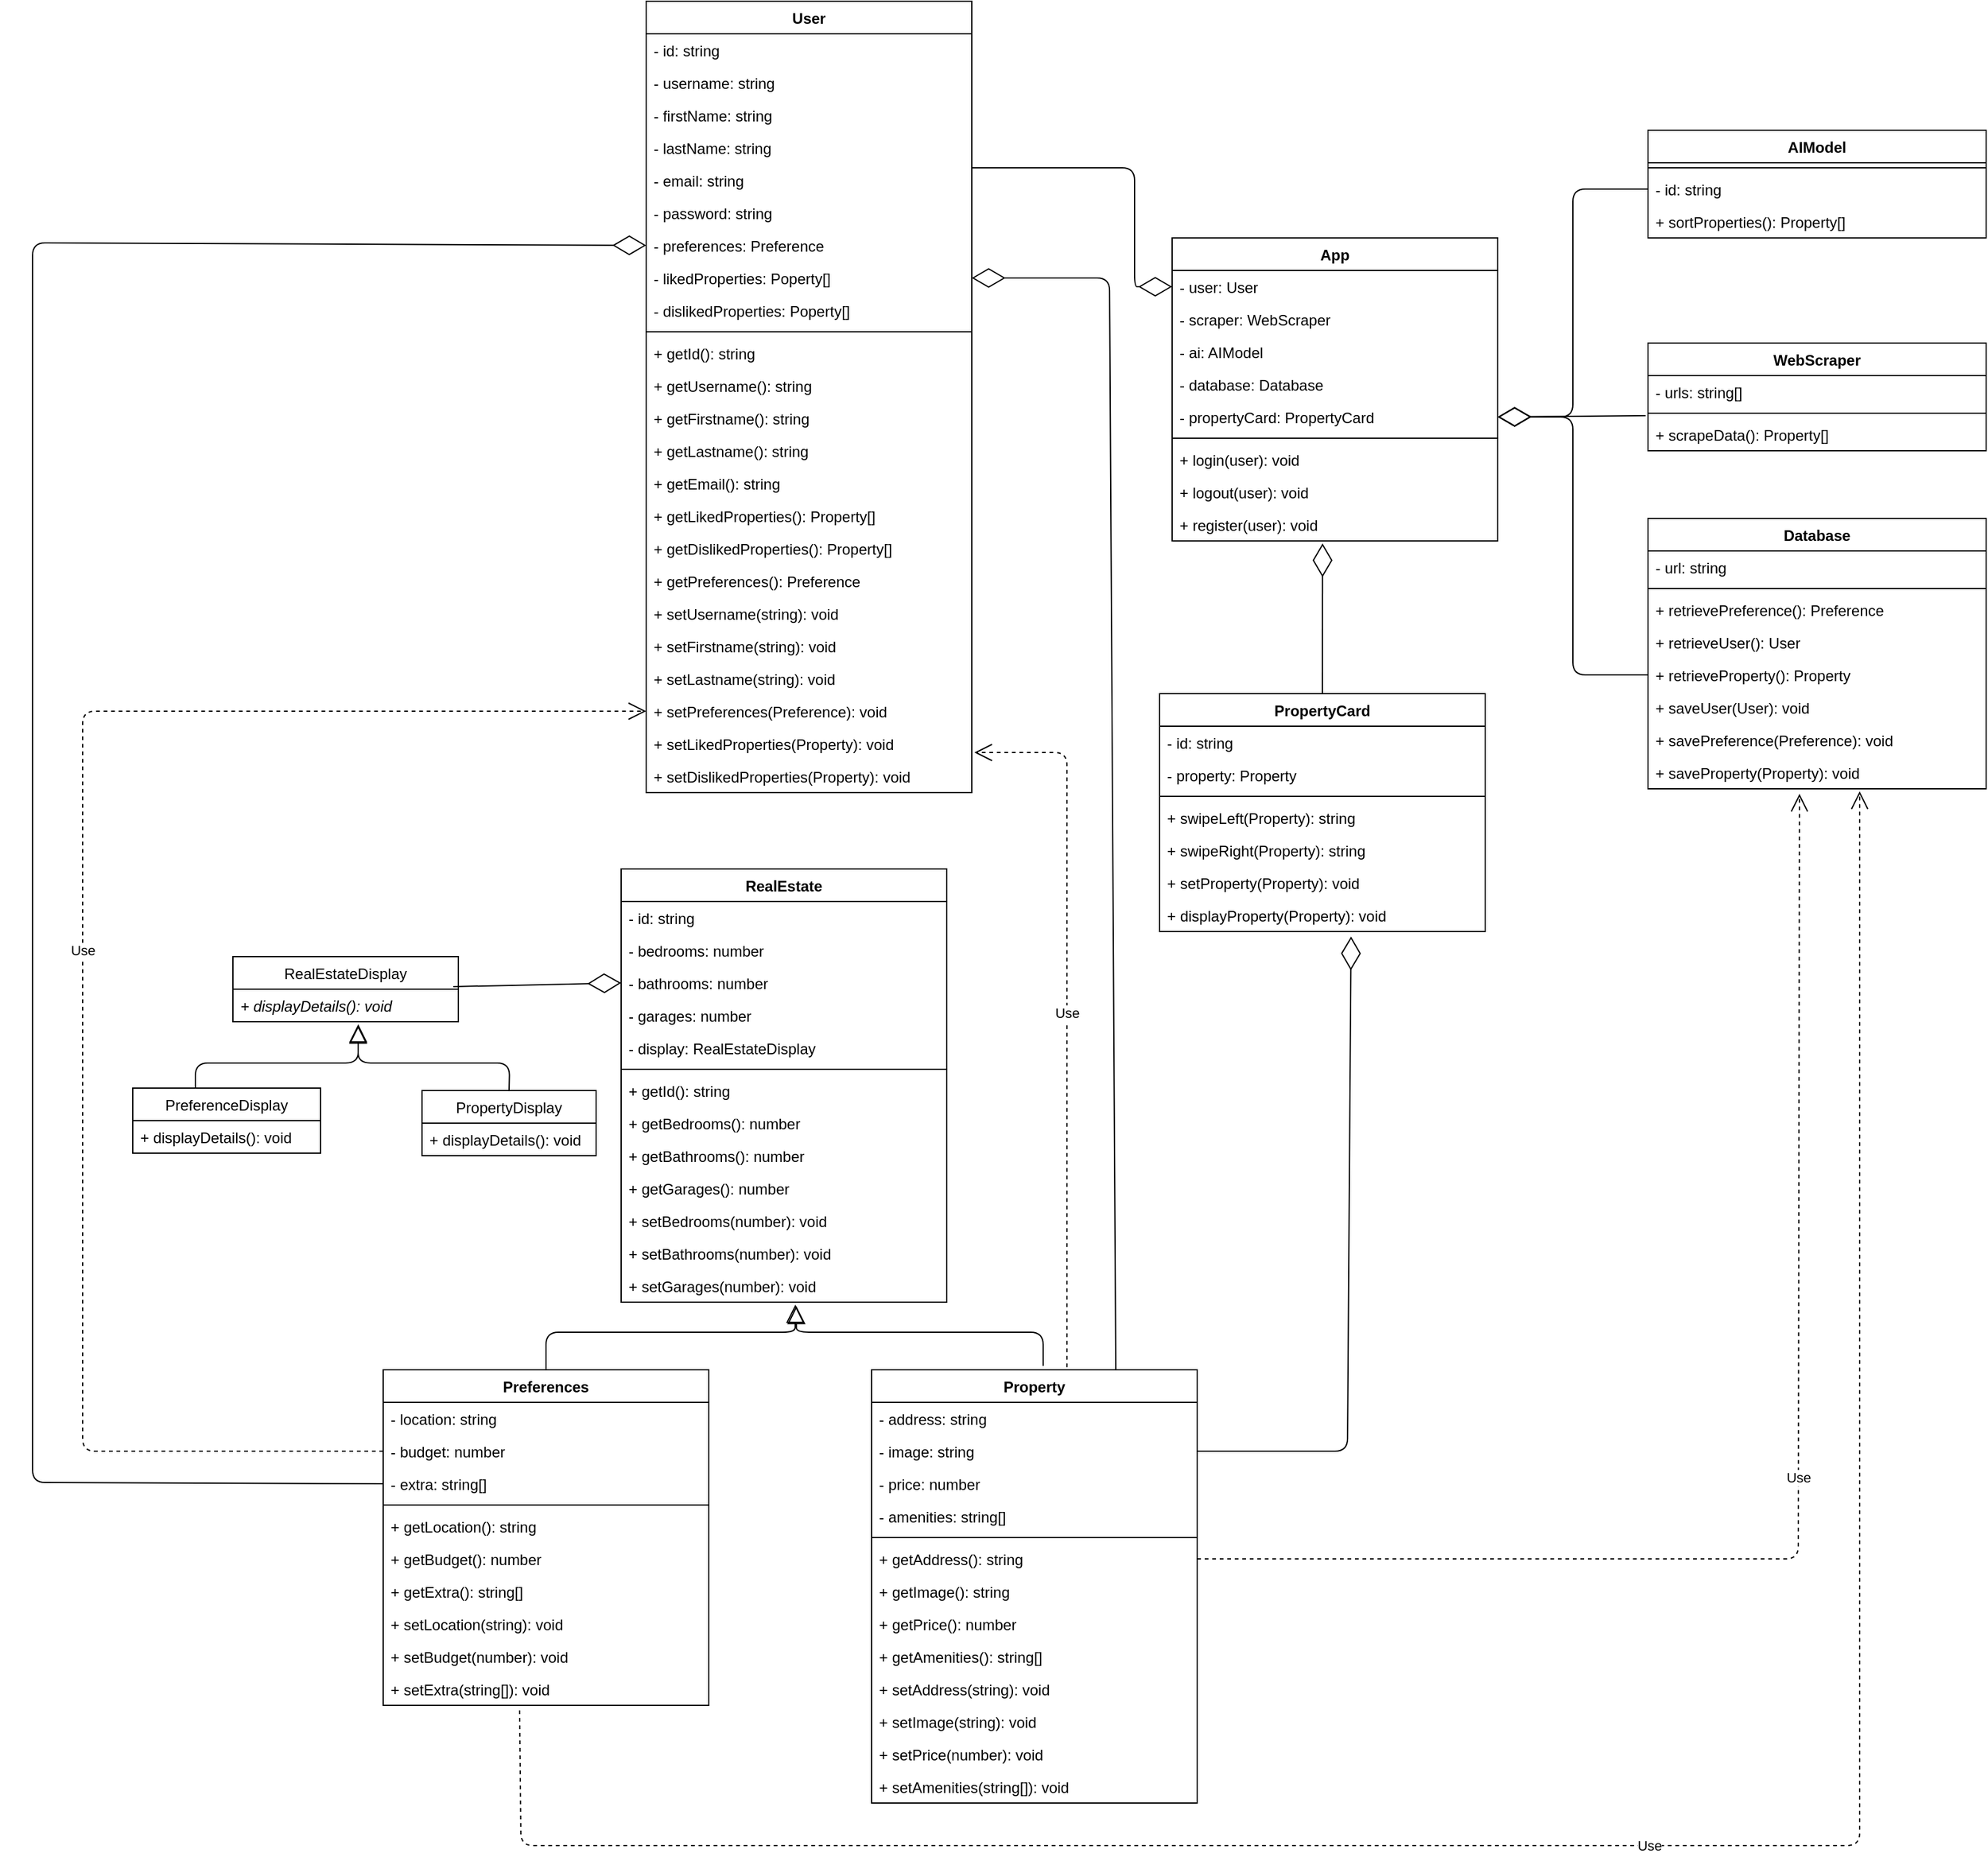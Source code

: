 <mxfile>
    <diagram id="UmhYYa7_SzORlDXLA37R" name="Page-1">
        <mxGraphModel dx="2017" dy="1884" grid="1" gridSize="10" guides="1" tooltips="1" connect="1" arrows="1" fold="1" page="1" pageScale="1" pageWidth="850" pageHeight="1100" math="0" shadow="0">
            <root>
                <mxCell id="0"/>
                <mxCell id="1" parent="0"/>
                <mxCell id="54" value="User" style="swimlane;fontStyle=1;align=center;verticalAlign=top;childLayout=stackLayout;horizontal=1;startSize=26;horizontalStack=0;resizeParent=1;resizeParentMax=0;resizeLast=0;collapsible=1;marginBottom=0;rounded=0;glass=0;labelBackgroundColor=none;labelBorderColor=none;sketch=0;" parent="1" vertex="1">
                    <mxGeometry x="-320" y="-223" width="260" height="632" as="geometry"/>
                </mxCell>
                <mxCell id="55" value="- id: string" style="text;strokeColor=none;fillColor=none;align=left;verticalAlign=top;spacingLeft=4;spacingRight=4;overflow=hidden;rotatable=0;points=[[0,0.5],[1,0.5]];portConstraint=eastwest;rounded=1;glass=0;labelBackgroundColor=none;labelBorderColor=none;sketch=0;" parent="54" vertex="1">
                    <mxGeometry y="26" width="260" height="26" as="geometry"/>
                </mxCell>
                <mxCell id="58" value="- username: string" style="text;strokeColor=none;fillColor=none;align=left;verticalAlign=top;spacingLeft=4;spacingRight=4;overflow=hidden;rotatable=0;points=[[0,0.5],[1,0.5]];portConstraint=eastwest;rounded=1;glass=0;labelBackgroundColor=none;labelBorderColor=none;sketch=0;" parent="54" vertex="1">
                    <mxGeometry y="52" width="260" height="26" as="geometry"/>
                </mxCell>
                <mxCell id="66" value="- firstName: string" style="text;strokeColor=none;fillColor=none;align=left;verticalAlign=top;spacingLeft=4;spacingRight=4;overflow=hidden;rotatable=0;points=[[0,0.5],[1,0.5]];portConstraint=eastwest;rounded=1;glass=0;labelBackgroundColor=none;labelBorderColor=none;sketch=0;" parent="54" vertex="1">
                    <mxGeometry y="78" width="260" height="26" as="geometry"/>
                </mxCell>
                <mxCell id="67" value="- lastName: string" style="text;strokeColor=none;fillColor=none;align=left;verticalAlign=top;spacingLeft=4;spacingRight=4;overflow=hidden;rotatable=0;points=[[0,0.5],[1,0.5]];portConstraint=eastwest;rounded=1;glass=0;labelBackgroundColor=none;labelBorderColor=none;sketch=0;" parent="54" vertex="1">
                    <mxGeometry y="104" width="260" height="26" as="geometry"/>
                </mxCell>
                <mxCell id="59" value="- email: string" style="text;strokeColor=none;fillColor=none;align=left;verticalAlign=top;spacingLeft=4;spacingRight=4;overflow=hidden;rotatable=0;points=[[0,0.5],[1,0.5]];portConstraint=eastwest;rounded=1;glass=0;labelBackgroundColor=none;labelBorderColor=none;sketch=0;" parent="54" vertex="1">
                    <mxGeometry y="130" width="260" height="26" as="geometry"/>
                </mxCell>
                <mxCell id="61" value="- password: string" style="text;strokeColor=none;fillColor=none;align=left;verticalAlign=top;spacingLeft=4;spacingRight=4;overflow=hidden;rotatable=0;points=[[0,0.5],[1,0.5]];portConstraint=eastwest;rounded=1;glass=0;labelBackgroundColor=none;labelBorderColor=none;sketch=0;" parent="54" vertex="1">
                    <mxGeometry y="156" width="260" height="26" as="geometry"/>
                </mxCell>
                <mxCell id="60" value="- preferences: Preference" style="text;strokeColor=none;fillColor=none;align=left;verticalAlign=top;spacingLeft=4;spacingRight=4;overflow=hidden;rotatable=0;points=[[0,0.5],[1,0.5]];portConstraint=eastwest;rounded=1;glass=0;labelBackgroundColor=none;labelBorderColor=none;sketch=0;" parent="54" vertex="1">
                    <mxGeometry y="182" width="260" height="26" as="geometry"/>
                </mxCell>
                <mxCell id="116" value="- likedProperties: Poperty[]" style="text;strokeColor=none;fillColor=none;align=left;verticalAlign=top;spacingLeft=4;spacingRight=4;overflow=hidden;rotatable=0;points=[[0,0.5],[1,0.5]];portConstraint=eastwest;rounded=1;glass=0;labelBackgroundColor=none;labelBorderColor=none;sketch=0;" parent="54" vertex="1">
                    <mxGeometry y="208" width="260" height="26" as="geometry"/>
                </mxCell>
                <mxCell id="119" value="- dislikedProperties: Poperty[]" style="text;strokeColor=none;fillColor=none;align=left;verticalAlign=top;spacingLeft=4;spacingRight=4;overflow=hidden;rotatable=0;points=[[0,0.5],[1,0.5]];portConstraint=eastwest;rounded=1;glass=0;labelBackgroundColor=none;labelBorderColor=none;sketch=0;" parent="54" vertex="1">
                    <mxGeometry y="234" width="260" height="26" as="geometry"/>
                </mxCell>
                <mxCell id="56" value="" style="line;strokeWidth=1;fillColor=none;align=left;verticalAlign=middle;spacingTop=-1;spacingLeft=3;spacingRight=3;rotatable=0;labelPosition=right;points=[];portConstraint=eastwest;strokeColor=inherit;rounded=1;glass=0;labelBackgroundColor=none;labelBorderColor=default;sketch=0;" parent="54" vertex="1">
                    <mxGeometry y="260" width="260" height="8" as="geometry"/>
                </mxCell>
                <mxCell id="70" value="+ getId(): string" style="text;strokeColor=none;fillColor=none;align=left;verticalAlign=top;spacingLeft=4;spacingRight=4;overflow=hidden;rotatable=0;points=[[0,0.5],[1,0.5]];portConstraint=eastwest;rounded=1;glass=0;labelBackgroundColor=none;labelBorderColor=none;sketch=0;" parent="54" vertex="1">
                    <mxGeometry y="268" width="260" height="26" as="geometry"/>
                </mxCell>
                <mxCell id="65" value="+ getUsername(): string" style="text;strokeColor=none;fillColor=none;align=left;verticalAlign=top;spacingLeft=4;spacingRight=4;overflow=hidden;rotatable=0;points=[[0,0.5],[1,0.5]];portConstraint=eastwest;rounded=1;glass=0;labelBackgroundColor=none;labelBorderColor=none;sketch=0;" parent="54" vertex="1">
                    <mxGeometry y="294" width="260" height="26" as="geometry"/>
                </mxCell>
                <mxCell id="64" value="+ getFirstname(): string" style="text;strokeColor=none;fillColor=none;align=left;verticalAlign=top;spacingLeft=4;spacingRight=4;overflow=hidden;rotatable=0;points=[[0,0.5],[1,0.5]];portConstraint=eastwest;rounded=1;glass=0;labelBackgroundColor=none;labelBorderColor=none;sketch=0;" parent="54" vertex="1">
                    <mxGeometry y="320" width="260" height="26" as="geometry"/>
                </mxCell>
                <mxCell id="68" value="+ getLastname(): string" style="text;strokeColor=none;fillColor=none;align=left;verticalAlign=top;spacingLeft=4;spacingRight=4;overflow=hidden;rotatable=0;points=[[0,0.5],[1,0.5]];portConstraint=eastwest;rounded=1;glass=0;labelBackgroundColor=none;labelBorderColor=none;sketch=0;" parent="54" vertex="1">
                    <mxGeometry y="346" width="260" height="26" as="geometry"/>
                </mxCell>
                <mxCell id="69" value="+ getEmail(): string" style="text;strokeColor=none;fillColor=none;align=left;verticalAlign=top;spacingLeft=4;spacingRight=4;overflow=hidden;rotatable=0;points=[[0,0.5],[1,0.5]];portConstraint=eastwest;rounded=1;glass=0;labelBackgroundColor=none;labelBorderColor=none;sketch=0;" parent="54" vertex="1">
                    <mxGeometry y="372" width="260" height="26" as="geometry"/>
                </mxCell>
                <mxCell id="117" value="+ getLikedProperties(): Property[]" style="text;strokeColor=none;fillColor=none;align=left;verticalAlign=top;spacingLeft=4;spacingRight=4;overflow=hidden;rotatable=0;points=[[0,0.5],[1,0.5]];portConstraint=eastwest;rounded=1;glass=0;labelBackgroundColor=none;labelBorderColor=none;sketch=0;" parent="54" vertex="1">
                    <mxGeometry y="398" width="260" height="26" as="geometry"/>
                </mxCell>
                <mxCell id="120" value="+ getDislikedProperties(): Property[]" style="text;strokeColor=none;fillColor=none;align=left;verticalAlign=top;spacingLeft=4;spacingRight=4;overflow=hidden;rotatable=0;points=[[0,0.5],[1,0.5]];portConstraint=eastwest;rounded=1;glass=0;labelBackgroundColor=none;labelBorderColor=none;sketch=0;" parent="54" vertex="1">
                    <mxGeometry y="424" width="260" height="26" as="geometry"/>
                </mxCell>
                <mxCell id="57" value="+ getPreferences(): Preference" style="text;strokeColor=none;fillColor=none;align=left;verticalAlign=top;spacingLeft=4;spacingRight=4;overflow=hidden;rotatable=0;points=[[0,0.5],[1,0.5]];portConstraint=eastwest;rounded=1;glass=0;labelBackgroundColor=none;labelBorderColor=none;sketch=0;" parent="54" vertex="1">
                    <mxGeometry y="450" width="260" height="26" as="geometry"/>
                </mxCell>
                <mxCell id="63" value="+ setUsername(string): void" style="text;strokeColor=none;fillColor=none;align=left;verticalAlign=top;spacingLeft=4;spacingRight=4;overflow=hidden;rotatable=0;points=[[0,0.5],[1,0.5]];portConstraint=eastwest;rounded=1;glass=0;labelBackgroundColor=none;labelBorderColor=none;sketch=0;" parent="54" vertex="1">
                    <mxGeometry y="476" width="260" height="26" as="geometry"/>
                </mxCell>
                <mxCell id="71" value="+ setFirstname(string): void" style="text;strokeColor=none;fillColor=none;align=left;verticalAlign=top;spacingLeft=4;spacingRight=4;overflow=hidden;rotatable=0;points=[[0,0.5],[1,0.5]];portConstraint=eastwest;rounded=1;glass=0;labelBackgroundColor=none;labelBorderColor=none;sketch=0;" parent="54" vertex="1">
                    <mxGeometry y="502" width="260" height="26" as="geometry"/>
                </mxCell>
                <mxCell id="72" value="+ setLastname(string): void" style="text;strokeColor=none;fillColor=none;align=left;verticalAlign=top;spacingLeft=4;spacingRight=4;overflow=hidden;rotatable=0;points=[[0,0.5],[1,0.5]];portConstraint=eastwest;rounded=1;glass=0;labelBackgroundColor=none;labelBorderColor=none;sketch=0;" parent="54" vertex="1">
                    <mxGeometry y="528" width="260" height="26" as="geometry"/>
                </mxCell>
                <mxCell id="62" value="+ setPreferences(Preference): void" style="text;strokeColor=none;fillColor=none;align=left;verticalAlign=top;spacingLeft=4;spacingRight=4;overflow=hidden;rotatable=0;points=[[0,0.5],[1,0.5]];portConstraint=eastwest;rounded=1;glass=0;labelBackgroundColor=none;labelBorderColor=none;sketch=0;" parent="54" vertex="1">
                    <mxGeometry y="554" width="260" height="26" as="geometry"/>
                </mxCell>
                <mxCell id="118" value="+ setLikedProperties(Property): void" style="text;strokeColor=none;fillColor=none;align=left;verticalAlign=top;spacingLeft=4;spacingRight=4;overflow=hidden;rotatable=0;points=[[0,0.5],[1,0.5]];portConstraint=eastwest;rounded=1;glass=0;labelBackgroundColor=none;labelBorderColor=none;sketch=0;" parent="54" vertex="1">
                    <mxGeometry y="580" width="260" height="26" as="geometry"/>
                </mxCell>
                <mxCell id="121" value="+ setDislikedProperties(Property): void" style="text;strokeColor=none;fillColor=none;align=left;verticalAlign=top;spacingLeft=4;spacingRight=4;overflow=hidden;rotatable=0;points=[[0,0.5],[1,0.5]];portConstraint=eastwest;rounded=1;glass=0;labelBackgroundColor=none;labelBorderColor=none;sketch=0;" parent="54" vertex="1">
                    <mxGeometry y="606" width="260" height="26" as="geometry"/>
                </mxCell>
                <mxCell id="73" value="Preferences" style="swimlane;fontStyle=1;align=center;verticalAlign=top;childLayout=stackLayout;horizontal=1;startSize=26;horizontalStack=0;resizeParent=1;resizeParentMax=0;resizeLast=0;collapsible=1;marginBottom=0;rounded=0;glass=0;labelBackgroundColor=none;labelBorderColor=none;sketch=0;" parent="1" vertex="1">
                    <mxGeometry x="-530" y="870" width="260" height="268" as="geometry"/>
                </mxCell>
                <mxCell id="77" value="- location: string" style="text;strokeColor=none;fillColor=none;align=left;verticalAlign=top;spacingLeft=4;spacingRight=4;overflow=hidden;rotatable=0;points=[[0,0.5],[1,0.5]];portConstraint=eastwest;rounded=1;glass=0;labelBackgroundColor=none;labelBorderColor=none;sketch=0;" parent="73" vertex="1">
                    <mxGeometry y="26" width="260" height="26" as="geometry"/>
                </mxCell>
                <mxCell id="78" value="- budget: number" style="text;strokeColor=none;fillColor=none;align=left;verticalAlign=top;spacingLeft=4;spacingRight=4;overflow=hidden;rotatable=0;points=[[0,0.5],[1,0.5]];portConstraint=eastwest;rounded=1;glass=0;labelBackgroundColor=none;labelBorderColor=none;sketch=0;" parent="73" vertex="1">
                    <mxGeometry y="52" width="260" height="26" as="geometry"/>
                </mxCell>
                <mxCell id="82" value="- extra: string[]" style="text;strokeColor=none;fillColor=none;align=left;verticalAlign=top;spacingLeft=4;spacingRight=4;overflow=hidden;rotatable=0;points=[[0,0.5],[1,0.5]];portConstraint=eastwest;rounded=1;glass=0;labelBackgroundColor=none;labelBorderColor=none;sketch=0;" parent="73" vertex="1">
                    <mxGeometry y="78" width="260" height="26" as="geometry"/>
                </mxCell>
                <mxCell id="75" value="" style="line;strokeWidth=1;fillColor=none;align=left;verticalAlign=middle;spacingTop=-1;spacingLeft=3;spacingRight=3;rotatable=0;labelPosition=right;points=[];portConstraint=eastwest;strokeColor=inherit;rounded=1;glass=0;labelBackgroundColor=none;labelBorderColor=none;sketch=0;" parent="73" vertex="1">
                    <mxGeometry y="104" width="260" height="8" as="geometry"/>
                </mxCell>
                <mxCell id="83" value="+ getLocation(): string" style="text;strokeColor=none;fillColor=none;align=left;verticalAlign=top;spacingLeft=4;spacingRight=4;overflow=hidden;rotatable=0;points=[[0,0.5],[1,0.5]];portConstraint=eastwest;rounded=1;glass=0;labelBackgroundColor=none;labelBorderColor=none;sketch=0;" parent="73" vertex="1">
                    <mxGeometry y="112" width="260" height="26" as="geometry"/>
                </mxCell>
                <mxCell id="84" value="+ getBudget(): number" style="text;strokeColor=none;fillColor=none;align=left;verticalAlign=top;spacingLeft=4;spacingRight=4;overflow=hidden;rotatable=0;points=[[0,0.5],[1,0.5]];portConstraint=eastwest;rounded=1;glass=0;labelBackgroundColor=none;labelBorderColor=none;sketch=0;" parent="73" vertex="1">
                    <mxGeometry y="138" width="260" height="26" as="geometry"/>
                </mxCell>
                <mxCell id="88" value="+ getExtra(): string[]" style="text;strokeColor=none;fillColor=none;align=left;verticalAlign=top;spacingLeft=4;spacingRight=4;overflow=hidden;rotatable=0;points=[[0,0.5],[1,0.5]];portConstraint=eastwest;rounded=1;glass=0;labelBackgroundColor=none;labelBorderColor=none;sketch=0;" parent="73" vertex="1">
                    <mxGeometry y="164" width="260" height="26" as="geometry"/>
                </mxCell>
                <mxCell id="89" value="+ setLocation(string): void" style="text;strokeColor=none;fillColor=none;align=left;verticalAlign=top;spacingLeft=4;spacingRight=4;overflow=hidden;rotatable=0;points=[[0,0.5],[1,0.5]];portConstraint=eastwest;rounded=1;glass=0;labelBackgroundColor=none;labelBorderColor=none;sketch=0;" parent="73" vertex="1">
                    <mxGeometry y="190" width="260" height="26" as="geometry"/>
                </mxCell>
                <mxCell id="91" value="+ setBudget(number): void" style="text;strokeColor=none;fillColor=none;align=left;verticalAlign=top;spacingLeft=4;spacingRight=4;overflow=hidden;rotatable=0;points=[[0,0.5],[1,0.5]];portConstraint=eastwest;rounded=1;glass=0;labelBackgroundColor=none;labelBorderColor=none;sketch=0;" parent="73" vertex="1">
                    <mxGeometry y="216" width="260" height="26" as="geometry"/>
                </mxCell>
                <mxCell id="93" value="+ setExtra(string[]): void" style="text;strokeColor=none;fillColor=none;align=left;verticalAlign=top;spacingLeft=4;spacingRight=4;overflow=hidden;rotatable=0;points=[[0,0.5],[1,0.5]];portConstraint=eastwest;rounded=1;glass=0;labelBackgroundColor=none;labelBorderColor=none;sketch=0;" parent="73" vertex="1">
                    <mxGeometry y="242" width="260" height="26" as="geometry"/>
                </mxCell>
                <mxCell id="94" value="Property" style="swimlane;fontStyle=1;align=center;verticalAlign=top;childLayout=stackLayout;horizontal=1;startSize=26;horizontalStack=0;resizeParent=1;resizeParentMax=0;resizeLast=0;collapsible=1;marginBottom=0;rounded=0;glass=0;labelBackgroundColor=none;labelBorderColor=none;sketch=0;" parent="1" vertex="1">
                    <mxGeometry x="-140" y="870" width="260" height="346" as="geometry"/>
                </mxCell>
                <mxCell id="98" value="- address: string" style="text;strokeColor=none;fillColor=none;align=left;verticalAlign=top;spacingLeft=4;spacingRight=4;overflow=hidden;rotatable=0;points=[[0,0.5],[1,0.5]];portConstraint=eastwest;rounded=0;glass=0;labelBackgroundColor=none;labelBorderColor=none;sketch=0;" parent="94" vertex="1">
                    <mxGeometry y="26" width="260" height="26" as="geometry"/>
                </mxCell>
                <mxCell id="147" value="- image: string" style="text;strokeColor=none;fillColor=none;align=left;verticalAlign=top;spacingLeft=4;spacingRight=4;overflow=hidden;rotatable=0;points=[[0,0.5],[1,0.5]];portConstraint=eastwest;rounded=0;glass=0;labelBackgroundColor=none;labelBorderColor=none;sketch=0;" parent="94" vertex="1">
                    <mxGeometry y="52" width="260" height="26" as="geometry"/>
                </mxCell>
                <mxCell id="99" value="- price: number" style="text;strokeColor=none;fillColor=none;align=left;verticalAlign=top;spacingLeft=4;spacingRight=4;overflow=hidden;rotatable=0;points=[[0,0.5],[1,0.5]];portConstraint=eastwest;rounded=0;glass=0;labelBackgroundColor=none;labelBorderColor=none;sketch=0;" parent="94" vertex="1">
                    <mxGeometry y="78" width="260" height="26" as="geometry"/>
                </mxCell>
                <mxCell id="103" value="- amenities: string[]" style="text;strokeColor=none;fillColor=none;align=left;verticalAlign=top;spacingLeft=4;spacingRight=4;overflow=hidden;rotatable=0;points=[[0,0.5],[1,0.5]];portConstraint=eastwest;rounded=0;glass=0;labelBackgroundColor=none;labelBorderColor=none;sketch=0;" parent="94" vertex="1">
                    <mxGeometry y="104" width="260" height="26" as="geometry"/>
                </mxCell>
                <mxCell id="96" value="" style="line;strokeWidth=1;fillColor=none;align=left;verticalAlign=middle;spacingTop=-1;spacingLeft=3;spacingRight=3;rotatable=0;labelPosition=right;points=[];portConstraint=eastwest;strokeColor=inherit;rounded=0;glass=0;labelBackgroundColor=none;labelBorderColor=none;sketch=0;" parent="94" vertex="1">
                    <mxGeometry y="130" width="260" height="8" as="geometry"/>
                </mxCell>
                <mxCell id="104" value="+ getAddress(): string" style="text;strokeColor=none;fillColor=none;align=left;verticalAlign=top;spacingLeft=4;spacingRight=4;overflow=hidden;rotatable=0;points=[[0,0.5],[1,0.5]];portConstraint=eastwest;rounded=0;glass=0;labelBackgroundColor=none;labelBorderColor=none;sketch=0;" parent="94" vertex="1">
                    <mxGeometry y="138" width="260" height="26" as="geometry"/>
                </mxCell>
                <mxCell id="148" value="+ getImage(): string" style="text;strokeColor=none;fillColor=none;align=left;verticalAlign=top;spacingLeft=4;spacingRight=4;overflow=hidden;rotatable=0;points=[[0,0.5],[1,0.5]];portConstraint=eastwest;rounded=0;glass=0;labelBackgroundColor=none;labelBorderColor=none;sketch=0;" parent="94" vertex="1">
                    <mxGeometry y="164" width="260" height="26" as="geometry"/>
                </mxCell>
                <mxCell id="105" value="+ getPrice(): number" style="text;strokeColor=none;fillColor=none;align=left;verticalAlign=top;spacingLeft=4;spacingRight=4;overflow=hidden;rotatable=0;points=[[0,0.5],[1,0.5]];portConstraint=eastwest;rounded=0;glass=0;labelBackgroundColor=none;labelBorderColor=none;sketch=0;" parent="94" vertex="1">
                    <mxGeometry y="190" width="260" height="26" as="geometry"/>
                </mxCell>
                <mxCell id="109" value="+ getAmenities(): string[]" style="text;strokeColor=none;fillColor=none;align=left;verticalAlign=top;spacingLeft=4;spacingRight=4;overflow=hidden;rotatable=0;points=[[0,0.5],[1,0.5]];portConstraint=eastwest;rounded=0;glass=0;labelBackgroundColor=none;labelBorderColor=none;sketch=0;" parent="94" vertex="1">
                    <mxGeometry y="216" width="260" height="26" as="geometry"/>
                </mxCell>
                <mxCell id="111" value="+ setAddress(string): void" style="text;strokeColor=none;fillColor=none;align=left;verticalAlign=top;spacingLeft=4;spacingRight=4;overflow=hidden;rotatable=0;points=[[0,0.5],[1,0.5]];portConstraint=eastwest;rounded=0;glass=0;labelBackgroundColor=none;labelBorderColor=none;sketch=0;" parent="94" vertex="1">
                    <mxGeometry y="242" width="260" height="26" as="geometry"/>
                </mxCell>
                <mxCell id="149" value="+ setImage(string): void" style="text;strokeColor=none;fillColor=none;align=left;verticalAlign=top;spacingLeft=4;spacingRight=4;overflow=hidden;rotatable=0;points=[[0,0.5],[1,0.5]];portConstraint=eastwest;rounded=0;glass=0;labelBackgroundColor=none;labelBorderColor=none;sketch=0;" parent="94" vertex="1">
                    <mxGeometry y="268" width="260" height="26" as="geometry"/>
                </mxCell>
                <mxCell id="112" value="+ setPrice(number): void" style="text;strokeColor=none;fillColor=none;align=left;verticalAlign=top;spacingLeft=4;spacingRight=4;overflow=hidden;rotatable=0;points=[[0,0.5],[1,0.5]];portConstraint=eastwest;rounded=0;glass=0;labelBackgroundColor=none;labelBorderColor=none;sketch=0;" parent="94" vertex="1">
                    <mxGeometry y="294" width="260" height="26" as="geometry"/>
                </mxCell>
                <mxCell id="110" value="+ setAmenities(string[]): void" style="text;strokeColor=none;fillColor=none;align=left;verticalAlign=top;spacingLeft=4;spacingRight=4;overflow=hidden;rotatable=0;points=[[0,0.5],[1,0.5]];portConstraint=eastwest;rounded=0;glass=0;labelBackgroundColor=none;labelBorderColor=none;sketch=0;" parent="94" vertex="1">
                    <mxGeometry y="320" width="260" height="26" as="geometry"/>
                </mxCell>
                <mxCell id="122" value="AIModel" style="swimlane;fontStyle=1;align=center;verticalAlign=top;childLayout=stackLayout;horizontal=1;startSize=26;horizontalStack=0;resizeParent=1;resizeParentMax=0;resizeLast=0;collapsible=1;marginBottom=0;rounded=0;glass=0;labelBackgroundColor=none;labelBorderColor=none;sketch=0;" parent="1" vertex="1">
                    <mxGeometry x="480" y="-120" width="270" height="86" as="geometry"/>
                </mxCell>
                <mxCell id="124" value="" style="line;strokeWidth=1;fillColor=none;align=left;verticalAlign=middle;spacingTop=-1;spacingLeft=3;spacingRight=3;rotatable=0;labelPosition=right;points=[];portConstraint=eastwest;strokeColor=inherit;rounded=0;glass=0;labelBackgroundColor=none;labelBorderColor=none;sketch=0;" parent="122" vertex="1">
                    <mxGeometry y="26" width="270" height="8" as="geometry"/>
                </mxCell>
                <mxCell id="123" value="- id: string" style="text;strokeColor=none;fillColor=none;align=left;verticalAlign=top;spacingLeft=4;spacingRight=4;overflow=hidden;rotatable=0;points=[[0,0.5],[1,0.5]];portConstraint=eastwest;rounded=0;glass=0;labelBackgroundColor=none;labelBorderColor=none;sketch=0;" parent="122" vertex="1">
                    <mxGeometry y="34" width="270" height="26" as="geometry"/>
                </mxCell>
                <mxCell id="125" value="+ sortProperties(): Property[]" style="text;strokeColor=none;fillColor=none;align=left;verticalAlign=top;spacingLeft=4;spacingRight=4;overflow=hidden;rotatable=0;points=[[0,0.5],[1,0.5]];portConstraint=eastwest;rounded=0;glass=0;labelBackgroundColor=none;labelBorderColor=none;sketch=0;" parent="122" vertex="1">
                    <mxGeometry y="60" width="270" height="26" as="geometry"/>
                </mxCell>
                <mxCell id="127" value="Database" style="swimlane;fontStyle=1;align=center;verticalAlign=top;childLayout=stackLayout;horizontal=1;startSize=26;horizontalStack=0;resizeParent=1;resizeParentMax=0;resizeLast=0;collapsible=1;marginBottom=0;rounded=0;glass=0;labelBackgroundColor=none;labelBorderColor=none;sketch=0;" parent="1" vertex="1">
                    <mxGeometry x="480" y="190" width="270" height="216" as="geometry"/>
                </mxCell>
                <mxCell id="128" value="- url: string" style="text;strokeColor=none;fillColor=none;align=left;verticalAlign=top;spacingLeft=4;spacingRight=4;overflow=hidden;rotatable=0;points=[[0,0.5],[1,0.5]];portConstraint=eastwest;rounded=0;glass=0;labelBackgroundColor=none;labelBorderColor=none;sketch=0;" parent="127" vertex="1">
                    <mxGeometry y="26" width="270" height="26" as="geometry"/>
                </mxCell>
                <mxCell id="129" value="" style="line;strokeWidth=1;fillColor=none;align=left;verticalAlign=middle;spacingTop=-1;spacingLeft=3;spacingRight=3;rotatable=0;labelPosition=right;points=[];portConstraint=eastwest;strokeColor=inherit;rounded=0;glass=0;labelBackgroundColor=none;labelBorderColor=none;sketch=0;" parent="127" vertex="1">
                    <mxGeometry y="52" width="270" height="8" as="geometry"/>
                </mxCell>
                <mxCell id="130" value="+ retrievePreference(): Preference" style="text;strokeColor=none;fillColor=none;align=left;verticalAlign=top;spacingLeft=4;spacingRight=4;overflow=hidden;rotatable=0;points=[[0,0.5],[1,0.5]];portConstraint=eastwest;rounded=0;glass=0;labelBackgroundColor=none;labelBorderColor=none;sketch=0;" parent="127" vertex="1">
                    <mxGeometry y="60" width="270" height="26" as="geometry"/>
                </mxCell>
                <mxCell id="131" value="+ retrieveUser(): User" style="text;strokeColor=none;fillColor=none;align=left;verticalAlign=top;spacingLeft=4;spacingRight=4;overflow=hidden;rotatable=0;points=[[0,0.5],[1,0.5]];portConstraint=eastwest;rounded=0;glass=0;labelBackgroundColor=none;labelBorderColor=none;sketch=0;" parent="127" vertex="1">
                    <mxGeometry y="86" width="270" height="26" as="geometry"/>
                </mxCell>
                <mxCell id="132" value="+ retrieveProperty(): Property" style="text;strokeColor=none;fillColor=none;align=left;verticalAlign=top;spacingLeft=4;spacingRight=4;overflow=hidden;rotatable=0;points=[[0,0.5],[1,0.5]];portConstraint=eastwest;rounded=0;glass=0;labelBackgroundColor=none;labelBorderColor=none;sketch=0;" parent="127" vertex="1">
                    <mxGeometry y="112" width="270" height="26" as="geometry"/>
                </mxCell>
                <mxCell id="133" value="+ saveUser(User): void" style="text;strokeColor=none;fillColor=none;align=left;verticalAlign=top;spacingLeft=4;spacingRight=4;overflow=hidden;rotatable=0;points=[[0,0.5],[1,0.5]];portConstraint=eastwest;rounded=0;glass=0;labelBackgroundColor=none;labelBorderColor=none;sketch=0;" parent="127" vertex="1">
                    <mxGeometry y="138" width="270" height="26" as="geometry"/>
                </mxCell>
                <mxCell id="134" value="+ savePreference(Preference): void" style="text;strokeColor=none;fillColor=none;align=left;verticalAlign=top;spacingLeft=4;spacingRight=4;overflow=hidden;rotatable=0;points=[[0,0.5],[1,0.5]];portConstraint=eastwest;rounded=0;glass=0;labelBackgroundColor=none;labelBorderColor=none;sketch=0;" parent="127" vertex="1">
                    <mxGeometry y="164" width="270" height="26" as="geometry"/>
                </mxCell>
                <mxCell id="136" value="+ saveProperty(Property): void" style="text;strokeColor=none;fillColor=none;align=left;verticalAlign=top;spacingLeft=4;spacingRight=4;overflow=hidden;rotatable=0;points=[[0,0.5],[1,0.5]];portConstraint=eastwest;rounded=0;glass=0;labelBackgroundColor=none;labelBorderColor=none;sketch=0;" parent="127" vertex="1">
                    <mxGeometry y="190" width="270" height="26" as="geometry"/>
                </mxCell>
                <mxCell id="137" value="WebScraper" style="swimlane;fontStyle=1;align=center;verticalAlign=top;childLayout=stackLayout;horizontal=1;startSize=26;horizontalStack=0;resizeParent=1;resizeParentMax=0;resizeLast=0;collapsible=1;marginBottom=0;rounded=0;glass=0;labelBackgroundColor=none;labelBorderColor=none;sketch=0;" parent="1" vertex="1">
                    <mxGeometry x="480" y="50" width="270" height="86" as="geometry"/>
                </mxCell>
                <mxCell id="138" value="- urls: string[]" style="text;strokeColor=none;fillColor=none;align=left;verticalAlign=top;spacingLeft=4;spacingRight=4;overflow=hidden;rotatable=0;points=[[0,0.5],[1,0.5]];portConstraint=eastwest;rounded=0;glass=0;labelBackgroundColor=none;labelBorderColor=none;sketch=0;" parent="137" vertex="1">
                    <mxGeometry y="26" width="270" height="26" as="geometry"/>
                </mxCell>
                <mxCell id="139" value="" style="line;strokeWidth=1;fillColor=none;align=left;verticalAlign=middle;spacingTop=-1;spacingLeft=3;spacingRight=3;rotatable=0;labelPosition=right;points=[];portConstraint=eastwest;strokeColor=inherit;rounded=0;glass=0;labelBackgroundColor=none;labelBorderColor=none;sketch=0;" parent="137" vertex="1">
                    <mxGeometry y="52" width="270" height="8" as="geometry"/>
                </mxCell>
                <mxCell id="140" value="+ scrapeData(): Property[]" style="text;strokeColor=none;fillColor=none;align=left;verticalAlign=top;spacingLeft=4;spacingRight=4;overflow=hidden;rotatable=0;points=[[0,0.5],[1,0.5]];portConstraint=eastwest;rounded=0;glass=0;labelBackgroundColor=none;labelBorderColor=none;sketch=0;" parent="137" vertex="1">
                    <mxGeometry y="60" width="270" height="26" as="geometry"/>
                </mxCell>
                <mxCell id="141" value="PropertyCard" style="swimlane;fontStyle=1;align=center;verticalAlign=top;childLayout=stackLayout;horizontal=1;startSize=26;horizontalStack=0;resizeParent=1;resizeParentMax=0;resizeLast=0;collapsible=1;marginBottom=0;rounded=0;glass=0;labelBackgroundColor=none;labelBorderColor=none;sketch=0;" parent="1" vertex="1">
                    <mxGeometry x="90" y="330" width="260" height="190" as="geometry"/>
                </mxCell>
                <mxCell id="142" value="- id: string" style="text;strokeColor=none;fillColor=none;align=left;verticalAlign=top;spacingLeft=4;spacingRight=4;overflow=hidden;rotatable=0;points=[[0,0.5],[1,0.5]];portConstraint=eastwest;rounded=0;glass=0;labelBackgroundColor=none;labelBorderColor=none;sketch=0;" parent="141" vertex="1">
                    <mxGeometry y="26" width="260" height="26" as="geometry"/>
                </mxCell>
                <mxCell id="145" value="- property: Property" style="text;strokeColor=none;fillColor=none;align=left;verticalAlign=top;spacingLeft=4;spacingRight=4;overflow=hidden;rotatable=0;points=[[0,0.5],[1,0.5]];portConstraint=eastwest;rounded=0;glass=0;labelBackgroundColor=none;labelBorderColor=none;sketch=0;" parent="141" vertex="1">
                    <mxGeometry y="52" width="260" height="26" as="geometry"/>
                </mxCell>
                <mxCell id="143" value="" style="line;strokeWidth=1;fillColor=none;align=left;verticalAlign=middle;spacingTop=-1;spacingLeft=3;spacingRight=3;rotatable=0;labelPosition=right;points=[];portConstraint=eastwest;strokeColor=inherit;rounded=0;glass=0;labelBackgroundColor=none;labelBorderColor=none;sketch=0;" parent="141" vertex="1">
                    <mxGeometry y="78" width="260" height="8" as="geometry"/>
                </mxCell>
                <mxCell id="144" value="+ swipeLeft(Property): string" style="text;strokeColor=none;fillColor=none;align=left;verticalAlign=top;spacingLeft=4;spacingRight=4;overflow=hidden;rotatable=0;points=[[0,0.5],[1,0.5]];portConstraint=eastwest;rounded=0;glass=0;labelBackgroundColor=none;labelBorderColor=none;sketch=0;" parent="141" vertex="1">
                    <mxGeometry y="86" width="260" height="26" as="geometry"/>
                </mxCell>
                <mxCell id="146" value="+ swipeRight(Property): string" style="text;strokeColor=none;fillColor=none;align=left;verticalAlign=top;spacingLeft=4;spacingRight=4;overflow=hidden;rotatable=0;points=[[0,0.5],[1,0.5]];portConstraint=eastwest;rounded=0;glass=0;labelBackgroundColor=none;labelBorderColor=none;sketch=0;" parent="141" vertex="1">
                    <mxGeometry y="112" width="260" height="26" as="geometry"/>
                </mxCell>
                <mxCell id="172" value="+ setProperty(Property): void" style="text;strokeColor=none;fillColor=none;align=left;verticalAlign=top;spacingLeft=4;spacingRight=4;overflow=hidden;rotatable=0;points=[[0,0.5],[1,0.5]];portConstraint=eastwest;rounded=0;glass=0;labelBackgroundColor=none;labelBorderColor=none;sketch=0;" parent="141" vertex="1">
                    <mxGeometry y="138" width="260" height="26" as="geometry"/>
                </mxCell>
                <mxCell id="173" value="+ displayProperty(Property): void" style="text;strokeColor=none;fillColor=none;align=left;verticalAlign=top;spacingLeft=4;spacingRight=4;overflow=hidden;rotatable=0;points=[[0,0.5],[1,0.5]];portConstraint=eastwest;rounded=0;glass=0;labelBackgroundColor=none;labelBorderColor=none;sketch=0;" parent="141" vertex="1">
                    <mxGeometry y="164" width="260" height="26" as="geometry"/>
                </mxCell>
                <mxCell id="161" value="App" style="swimlane;fontStyle=1;align=center;verticalAlign=top;childLayout=stackLayout;horizontal=1;startSize=26;horizontalStack=0;resizeParent=1;resizeParentMax=0;resizeLast=0;collapsible=1;marginBottom=0;rounded=0;glass=0;labelBackgroundColor=none;labelBorderColor=none;sketch=0;" parent="1" vertex="1">
                    <mxGeometry x="100" y="-34" width="260" height="242" as="geometry"/>
                </mxCell>
                <mxCell id="162" value="- user: User" style="text;strokeColor=none;fillColor=none;align=left;verticalAlign=top;spacingLeft=4;spacingRight=4;overflow=hidden;rotatable=0;points=[[0,0.5],[1,0.5]];portConstraint=eastwest;rounded=0;glass=0;labelBackgroundColor=none;labelBorderColor=none;sketch=0;" parent="161" vertex="1">
                    <mxGeometry y="26" width="260" height="26" as="geometry"/>
                </mxCell>
                <mxCell id="165" value="- scraper: WebScraper" style="text;strokeColor=none;fillColor=none;align=left;verticalAlign=top;spacingLeft=4;spacingRight=4;overflow=hidden;rotatable=0;points=[[0,0.5],[1,0.5]];portConstraint=eastwest;rounded=0;glass=0;labelBackgroundColor=none;labelBorderColor=none;sketch=0;" parent="161" vertex="1">
                    <mxGeometry y="52" width="260" height="26" as="geometry"/>
                </mxCell>
                <mxCell id="169" value="- ai: AIModel" style="text;strokeColor=none;fillColor=none;align=left;verticalAlign=top;spacingLeft=4;spacingRight=4;overflow=hidden;rotatable=0;points=[[0,0.5],[1,0.5]];portConstraint=eastwest;rounded=0;glass=0;labelBackgroundColor=none;labelBorderColor=none;sketch=0;" parent="161" vertex="1">
                    <mxGeometry y="78" width="260" height="26" as="geometry"/>
                </mxCell>
                <mxCell id="170" value="- database: Database" style="text;strokeColor=none;fillColor=none;align=left;verticalAlign=top;spacingLeft=4;spacingRight=4;overflow=hidden;rotatable=0;points=[[0,0.5],[1,0.5]];portConstraint=eastwest;rounded=0;glass=0;labelBackgroundColor=none;labelBorderColor=none;sketch=0;" parent="161" vertex="1">
                    <mxGeometry y="104" width="260" height="26" as="geometry"/>
                </mxCell>
                <mxCell id="171" value="- propertyCard: PropertyCard" style="text;strokeColor=none;fillColor=none;align=left;verticalAlign=top;spacingLeft=4;spacingRight=4;overflow=hidden;rotatable=0;points=[[0,0.5],[1,0.5]];portConstraint=eastwest;rounded=0;glass=0;labelBackgroundColor=none;labelBorderColor=none;sketch=0;" parent="161" vertex="1">
                    <mxGeometry y="130" width="260" height="26" as="geometry"/>
                </mxCell>
                <mxCell id="163" value="" style="line;strokeWidth=1;fillColor=none;align=left;verticalAlign=middle;spacingTop=-1;spacingLeft=3;spacingRight=3;rotatable=0;labelPosition=right;points=[];portConstraint=eastwest;strokeColor=inherit;rounded=0;glass=0;labelBackgroundColor=none;labelBorderColor=none;sketch=0;" parent="161" vertex="1">
                    <mxGeometry y="156" width="260" height="8" as="geometry"/>
                </mxCell>
                <mxCell id="164" value="+ login(user): void" style="text;strokeColor=none;fillColor=none;align=left;verticalAlign=top;spacingLeft=4;spacingRight=4;overflow=hidden;rotatable=0;points=[[0,0.5],[1,0.5]];portConstraint=eastwest;rounded=0;glass=0;labelBackgroundColor=none;labelBorderColor=none;sketch=0;" parent="161" vertex="1">
                    <mxGeometry y="164" width="260" height="26" as="geometry"/>
                </mxCell>
                <mxCell id="166" value="+ logout(user): void" style="text;strokeColor=none;fillColor=none;align=left;verticalAlign=top;spacingLeft=4;spacingRight=4;overflow=hidden;rotatable=0;points=[[0,0.5],[1,0.5]];portConstraint=eastwest;rounded=0;glass=0;labelBackgroundColor=none;labelBorderColor=none;sketch=0;" parent="161" vertex="1">
                    <mxGeometry y="190" width="260" height="26" as="geometry"/>
                </mxCell>
                <mxCell id="167" value="+ register(user): void" style="text;strokeColor=none;fillColor=none;align=left;verticalAlign=top;spacingLeft=4;spacingRight=4;overflow=hidden;rotatable=0;points=[[0,0.5],[1,0.5]];portConstraint=eastwest;rounded=0;glass=0;labelBackgroundColor=none;labelBorderColor=none;sketch=0;" parent="161" vertex="1">
                    <mxGeometry y="216" width="260" height="26" as="geometry"/>
                </mxCell>
                <mxCell id="176" value="" style="endArrow=diamondThin;endFill=0;endSize=24;html=1;exitX=-0.007;exitY=-0.077;exitDx=0;exitDy=0;entryX=1;entryY=0.5;entryDx=0;entryDy=0;exitPerimeter=0;" parent="1" source="140" target="171" edge="1">
                    <mxGeometry width="160" relative="1" as="geometry">
                        <mxPoint x="390" y="176" as="sourcePoint"/>
                        <mxPoint x="390" y="80" as="targetPoint"/>
                    </mxGeometry>
                </mxCell>
                <mxCell id="177" value="" style="endArrow=diamondThin;endFill=0;endSize=24;html=1;entryX=1;entryY=0.5;entryDx=0;entryDy=0;exitX=0;exitY=0.5;exitDx=0;exitDy=0;" parent="1" source="132" target="171" edge="1">
                    <mxGeometry width="160" relative="1" as="geometry">
                        <mxPoint x="450" y="180" as="sourcePoint"/>
                        <mxPoint x="380" y="130" as="targetPoint"/>
                        <Array as="points">
                            <mxPoint x="420" y="315"/>
                            <mxPoint x="420" y="109"/>
                        </Array>
                    </mxGeometry>
                </mxCell>
                <mxCell id="178" value="" style="endArrow=diamondThin;endFill=0;endSize=24;html=1;entryX=1;entryY=0.5;entryDx=0;entryDy=0;exitX=0;exitY=0.5;exitDx=0;exitDy=0;" parent="1" source="123" target="171" edge="1">
                    <mxGeometry width="160" relative="1" as="geometry">
                        <mxPoint x="490" y="325" as="sourcePoint"/>
                        <mxPoint x="370" y="119" as="targetPoint"/>
                        <Array as="points">
                            <mxPoint x="420" y="-73"/>
                            <mxPoint x="420" y="109"/>
                        </Array>
                    </mxGeometry>
                </mxCell>
                <mxCell id="185" value="RealEstate" style="swimlane;fontStyle=1;align=center;verticalAlign=top;childLayout=stackLayout;horizontal=1;startSize=26;horizontalStack=0;resizeParent=1;resizeParentMax=0;resizeLast=0;collapsible=1;marginBottom=0;rounded=0;glass=0;labelBackgroundColor=none;labelBorderColor=none;sketch=0;" parent="1" vertex="1">
                    <mxGeometry x="-340" y="470" width="260" height="346" as="geometry"/>
                </mxCell>
                <mxCell id="186" value="- id: string" style="text;strokeColor=none;fillColor=none;align=left;verticalAlign=top;spacingLeft=4;spacingRight=4;overflow=hidden;rotatable=0;points=[[0,0.5],[1,0.5]];portConstraint=eastwest;rounded=1;glass=0;labelBackgroundColor=none;labelBorderColor=none;sketch=0;" parent="185" vertex="1">
                    <mxGeometry y="26" width="260" height="26" as="geometry"/>
                </mxCell>
                <mxCell id="189" value="- bedrooms: number" style="text;strokeColor=none;fillColor=none;align=left;verticalAlign=top;spacingLeft=4;spacingRight=4;overflow=hidden;rotatable=0;points=[[0,0.5],[1,0.5]];portConstraint=eastwest;rounded=1;glass=0;labelBackgroundColor=none;labelBorderColor=none;sketch=0;" parent="185" vertex="1">
                    <mxGeometry y="52" width="260" height="26" as="geometry"/>
                </mxCell>
                <mxCell id="190" value="- bathrooms: number" style="text;strokeColor=none;fillColor=none;align=left;verticalAlign=top;spacingLeft=4;spacingRight=4;overflow=hidden;rotatable=0;points=[[0,0.5],[1,0.5]];portConstraint=eastwest;rounded=1;glass=0;labelBackgroundColor=none;labelBorderColor=none;sketch=0;" parent="185" vertex="1">
                    <mxGeometry y="78" width="260" height="26" as="geometry"/>
                </mxCell>
                <mxCell id="191" value="- garages: number" style="text;strokeColor=none;fillColor=none;align=left;verticalAlign=top;spacingLeft=4;spacingRight=4;overflow=hidden;rotatable=0;points=[[0,0.5],[1,0.5]];portConstraint=eastwest;rounded=1;glass=0;labelBackgroundColor=none;labelBorderColor=none;sketch=0;" parent="185" vertex="1">
                    <mxGeometry y="104" width="260" height="26" as="geometry"/>
                </mxCell>
                <mxCell id="215" value="- display: RealEstateDisplay" style="text;strokeColor=none;fillColor=none;align=left;verticalAlign=top;spacingLeft=4;spacingRight=4;overflow=hidden;rotatable=0;points=[[0,0.5],[1,0.5]];portConstraint=eastwest;rounded=1;glass=0;labelBackgroundColor=none;labelBorderColor=none;sketch=0;" parent="185" vertex="1">
                    <mxGeometry y="130" width="260" height="26" as="geometry"/>
                </mxCell>
                <mxCell id="193" value="" style="line;strokeWidth=1;fillColor=none;align=left;verticalAlign=middle;spacingTop=-1;spacingLeft=3;spacingRight=3;rotatable=0;labelPosition=right;points=[];portConstraint=eastwest;strokeColor=inherit;rounded=1;glass=0;labelBackgroundColor=none;labelBorderColor=none;sketch=0;" parent="185" vertex="1">
                    <mxGeometry y="156" width="260" height="8" as="geometry"/>
                </mxCell>
                <mxCell id="194" value="+ getId(): string" style="text;strokeColor=none;fillColor=none;align=left;verticalAlign=top;spacingLeft=4;spacingRight=4;overflow=hidden;rotatable=0;points=[[0,0.5],[1,0.5]];portConstraint=eastwest;rounded=1;glass=0;labelBackgroundColor=none;labelBorderColor=none;sketch=0;" parent="185" vertex="1">
                    <mxGeometry y="164" width="260" height="26" as="geometry"/>
                </mxCell>
                <mxCell id="197" value="+ getBedrooms(): number" style="text;strokeColor=none;fillColor=none;align=left;verticalAlign=top;spacingLeft=4;spacingRight=4;overflow=hidden;rotatable=0;points=[[0,0.5],[1,0.5]];portConstraint=eastwest;rounded=1;glass=0;labelBackgroundColor=none;labelBorderColor=none;sketch=0;" parent="185" vertex="1">
                    <mxGeometry y="190" width="260" height="26" as="geometry"/>
                </mxCell>
                <mxCell id="198" value="+ getBathrooms(): number" style="text;strokeColor=none;fillColor=none;align=left;verticalAlign=top;spacingLeft=4;spacingRight=4;overflow=hidden;rotatable=0;points=[[0,0.5],[1,0.5]];portConstraint=eastwest;rounded=1;glass=0;labelBackgroundColor=none;labelBorderColor=none;sketch=0;" parent="185" vertex="1">
                    <mxGeometry y="216" width="260" height="26" as="geometry"/>
                </mxCell>
                <mxCell id="199" value="+ getGarages(): number" style="text;strokeColor=none;fillColor=none;align=left;verticalAlign=top;spacingLeft=4;spacingRight=4;overflow=hidden;rotatable=0;points=[[0,0.5],[1,0.5]];portConstraint=eastwest;rounded=1;glass=0;labelBackgroundColor=none;labelBorderColor=none;sketch=0;" parent="185" vertex="1">
                    <mxGeometry y="242" width="260" height="26" as="geometry"/>
                </mxCell>
                <mxCell id="202" value="+ setBedrooms(number): void" style="text;strokeColor=none;fillColor=none;align=left;verticalAlign=top;spacingLeft=4;spacingRight=4;overflow=hidden;rotatable=0;points=[[0,0.5],[1,0.5]];portConstraint=eastwest;rounded=1;glass=0;labelBackgroundColor=none;labelBorderColor=none;sketch=0;" parent="185" vertex="1">
                    <mxGeometry y="268" width="260" height="26" as="geometry"/>
                </mxCell>
                <mxCell id="203" value="+ setBathrooms(number): void" style="text;strokeColor=none;fillColor=none;align=left;verticalAlign=top;spacingLeft=4;spacingRight=4;overflow=hidden;rotatable=0;points=[[0,0.5],[1,0.5]];portConstraint=eastwest;rounded=1;glass=0;labelBackgroundColor=none;labelBorderColor=none;sketch=0;" parent="185" vertex="1">
                    <mxGeometry y="294" width="260" height="26" as="geometry"/>
                </mxCell>
                <mxCell id="204" value="+ setGarages(number): void" style="text;strokeColor=none;fillColor=none;align=left;verticalAlign=top;spacingLeft=4;spacingRight=4;overflow=hidden;rotatable=0;points=[[0,0.5],[1,0.5]];portConstraint=eastwest;rounded=1;glass=0;labelBackgroundColor=none;labelBorderColor=none;sketch=0;" parent="185" vertex="1">
                    <mxGeometry y="320" width="260" height="26" as="geometry"/>
                </mxCell>
                <mxCell id="213" value="" style="endArrow=block;endFill=0;endSize=12;html=1;entryX=0.535;entryY=1.077;entryDx=0;entryDy=0;entryPerimeter=0;exitX=0.5;exitY=0;exitDx=0;exitDy=0;" parent="1" source="73" target="204" edge="1">
                    <mxGeometry width="160" relative="1" as="geometry">
                        <mxPoint x="-430" y="840" as="sourcePoint"/>
                        <mxPoint x="-440" y="760" as="targetPoint"/>
                        <Array as="points">
                            <mxPoint x="-400" y="840"/>
                            <mxPoint x="-201" y="840"/>
                        </Array>
                    </mxGeometry>
                </mxCell>
                <mxCell id="214" value="" style="endArrow=block;endFill=0;endSize=12;html=1;entryX=0.538;entryY=1.115;entryDx=0;entryDy=0;entryPerimeter=0;exitX=0.527;exitY=-0.009;exitDx=0;exitDy=0;exitPerimeter=0;" parent="1" source="94" target="204" edge="1">
                    <mxGeometry width="160" relative="1" as="geometry">
                        <mxPoint x="-390" y="880" as="sourcePoint"/>
                        <mxPoint x="-190.9" y="802.002" as="targetPoint"/>
                        <Array as="points">
                            <mxPoint x="-3" y="840"/>
                            <mxPoint x="-200" y="840"/>
                        </Array>
                    </mxGeometry>
                </mxCell>
                <mxCell id="217" value="RealEstateDisplay" style="swimlane;fontStyle=0;childLayout=stackLayout;horizontal=1;startSize=26;fillColor=none;horizontalStack=0;resizeParent=1;resizeParentMax=0;resizeLast=0;collapsible=1;marginBottom=0;" parent="1" vertex="1">
                    <mxGeometry x="-650" y="540" width="180" height="52" as="geometry"/>
                </mxCell>
                <mxCell id="219" value="+ displayDetails(): void" style="text;strokeColor=none;fillColor=none;align=left;verticalAlign=top;spacingLeft=4;spacingRight=4;overflow=hidden;rotatable=0;points=[[0,0.5],[1,0.5]];portConstraint=eastwest;fontStyle=2" parent="217" vertex="1">
                    <mxGeometry y="26" width="180" height="26" as="geometry"/>
                </mxCell>
                <mxCell id="222" value="PreferenceDisplay" style="swimlane;fontStyle=0;childLayout=stackLayout;horizontal=1;startSize=26;fillColor=none;horizontalStack=0;resizeParent=1;resizeParentMax=0;resizeLast=0;collapsible=1;marginBottom=0;" parent="1" vertex="1">
                    <mxGeometry x="-730" y="645" width="150" height="52" as="geometry">
                        <mxRectangle x="110" y="690" width="140" height="30" as="alternateBounds"/>
                    </mxGeometry>
                </mxCell>
                <mxCell id="223" value="+ displayDetails(): void" style="text;strokeColor=none;fillColor=none;align=left;verticalAlign=top;spacingLeft=4;spacingRight=4;overflow=hidden;rotatable=0;points=[[0,0.5],[1,0.5]];portConstraint=eastwest;" parent="222" vertex="1">
                    <mxGeometry y="26" width="150" height="26" as="geometry"/>
                </mxCell>
                <mxCell id="226" value="PropertyDisplay" style="swimlane;fontStyle=0;childLayout=stackLayout;horizontal=1;startSize=26;fillColor=none;horizontalStack=0;resizeParent=1;resizeParentMax=0;resizeLast=0;collapsible=1;marginBottom=0;" parent="1" vertex="1">
                    <mxGeometry x="-499" y="647" width="139" height="52" as="geometry">
                        <mxRectangle x="110" y="690" width="140" height="30" as="alternateBounds"/>
                    </mxGeometry>
                </mxCell>
                <mxCell id="227" value="+ displayDetails(): void" style="text;strokeColor=none;fillColor=none;align=left;verticalAlign=top;spacingLeft=4;spacingRight=4;overflow=hidden;rotatable=0;points=[[0,0.5],[1,0.5]];portConstraint=eastwest;" parent="226" vertex="1">
                    <mxGeometry y="26" width="139" height="26" as="geometry"/>
                </mxCell>
                <mxCell id="228" value="" style="endArrow=block;endFill=0;endSize=12;html=1;entryX=0.556;entryY=1.077;entryDx=0;entryDy=0;entryPerimeter=0;" edge="1" parent="1" target="219">
                    <mxGeometry width="160" relative="1" as="geometry">
                        <mxPoint x="-680" y="645" as="sourcePoint"/>
                        <mxPoint x="-550" y="625" as="targetPoint"/>
                        <Array as="points">
                            <mxPoint x="-680" y="625"/>
                            <mxPoint x="-550" y="625"/>
                        </Array>
                    </mxGeometry>
                </mxCell>
                <mxCell id="230" value="" style="endArrow=block;endFill=0;endSize=12;html=1;exitX=0.5;exitY=0;exitDx=0;exitDy=0;" edge="1" parent="1" source="226">
                    <mxGeometry width="160" relative="1" as="geometry">
                        <mxPoint x="-620" y="775" as="sourcePoint"/>
                        <mxPoint x="-550" y="595" as="targetPoint"/>
                        <Array as="points">
                            <mxPoint x="-429" y="625"/>
                            <mxPoint x="-550" y="625"/>
                        </Array>
                    </mxGeometry>
                </mxCell>
                <mxCell id="231" value="" style="endArrow=diamondThin;endFill=0;endSize=24;html=1;exitX=0.978;exitY=-0.077;exitDx=0;exitDy=0;exitPerimeter=0;entryX=0;entryY=0.5;entryDx=0;entryDy=0;" edge="1" parent="1" source="219" target="190">
                    <mxGeometry width="160" relative="1" as="geometry">
                        <mxPoint x="-585" y="565.5" as="sourcePoint"/>
                        <mxPoint x="-425" y="565.5" as="targetPoint"/>
                    </mxGeometry>
                </mxCell>
                <mxCell id="232" value="" style="endArrow=diamondThin;endFill=0;endSize=24;html=1;entryX=0.588;entryY=1.154;entryDx=0;entryDy=0;entryPerimeter=0;exitX=1;exitY=0.5;exitDx=0;exitDy=0;" edge="1" parent="1" source="147" target="173">
                    <mxGeometry width="160" relative="1" as="geometry">
                        <mxPoint y="690" as="sourcePoint"/>
                        <mxPoint x="160" y="690" as="targetPoint"/>
                        <Array as="points">
                            <mxPoint x="240" y="935"/>
                        </Array>
                    </mxGeometry>
                </mxCell>
                <mxCell id="234" value="" style="endArrow=diamondThin;endFill=0;endSize=24;html=1;exitX=0.75;exitY=0;exitDx=0;exitDy=0;entryX=1;entryY=0.5;entryDx=0;entryDy=0;" edge="1" parent="1" source="94" target="116">
                    <mxGeometry width="160" relative="1" as="geometry">
                        <mxPoint x="-10" y="770" as="sourcePoint"/>
                        <mxPoint x="70" y="-100" as="targetPoint"/>
                        <Array as="points">
                            <mxPoint x="50" y="-2"/>
                        </Array>
                    </mxGeometry>
                </mxCell>
                <mxCell id="235" value="" style="endArrow=diamondThin;endFill=0;endSize=24;html=1;entryX=0;entryY=0.5;entryDx=0;entryDy=0;exitX=1;exitY=0.115;exitDx=0;exitDy=0;exitPerimeter=0;" edge="1" parent="1" source="59" target="162">
                    <mxGeometry width="160" relative="1" as="geometry">
                        <mxPoint x="-40" y="-100" as="sourcePoint"/>
                        <mxPoint x="120" y="-100" as="targetPoint"/>
                        <Array as="points">
                            <mxPoint x="70" y="-90"/>
                            <mxPoint x="70" y="5"/>
                        </Array>
                    </mxGeometry>
                </mxCell>
                <mxCell id="236" value="" style="endArrow=diamondThin;endFill=0;endSize=24;html=1;entryX=0;entryY=0.5;entryDx=0;entryDy=0;exitX=0;exitY=0.5;exitDx=0;exitDy=0;" edge="1" parent="1" source="82" target="60">
                    <mxGeometry width="160" relative="1" as="geometry">
                        <mxPoint x="-810" y="1020" as="sourcePoint"/>
                        <mxPoint x="-390" y="-20" as="targetPoint"/>
                        <Array as="points">
                            <mxPoint x="-810" y="960"/>
                            <mxPoint x="-810" y="-30"/>
                        </Array>
                    </mxGeometry>
                </mxCell>
                <mxCell id="237" value="Use" style="endArrow=open;endSize=12;dashed=1;html=1;exitX=0.6;exitY=-0.006;exitDx=0;exitDy=0;exitPerimeter=0;entryX=1.008;entryY=0.769;entryDx=0;entryDy=0;entryPerimeter=0;" edge="1" parent="1" source="94" target="118">
                    <mxGeometry width="160" relative="1" as="geometry">
                        <mxPoint x="70" y="840" as="sourcePoint"/>
                        <mxPoint x="10" y="167" as="targetPoint"/>
                        <Array as="points">
                            <mxPoint x="16" y="377"/>
                        </Array>
                    </mxGeometry>
                </mxCell>
                <mxCell id="238" value="Use" style="endArrow=open;endSize=12;dashed=1;html=1;entryX=0;entryY=0.5;entryDx=0;entryDy=0;exitX=0;exitY=0.5;exitDx=0;exitDy=0;" edge="1" parent="1" source="78" target="62">
                    <mxGeometry width="160" relative="1" as="geometry">
                        <mxPoint x="-770" y="510" as="sourcePoint"/>
                        <mxPoint x="-460" y="360" as="targetPoint"/>
                        <Array as="points">
                            <mxPoint x="-770" y="935"/>
                            <mxPoint x="-770" y="344"/>
                        </Array>
                    </mxGeometry>
                </mxCell>
                <mxCell id="239" value="" style="endArrow=diamondThin;endFill=0;endSize=24;html=1;entryX=0.462;entryY=1.077;entryDx=0;entryDy=0;entryPerimeter=0;exitX=0.5;exitY=0;exitDx=0;exitDy=0;" edge="1" parent="1" source="141" target="167">
                    <mxGeometry width="160" relative="1" as="geometry">
                        <mxPoint x="140" y="280" as="sourcePoint"/>
                        <mxPoint x="300" y="280" as="targetPoint"/>
                    </mxGeometry>
                </mxCell>
                <mxCell id="240" value="Use" style="endArrow=open;endSize=12;dashed=1;html=1;entryX=0.448;entryY=1.154;entryDx=0;entryDy=0;entryPerimeter=0;exitX=1;exitY=0.5;exitDx=0;exitDy=0;" edge="1" parent="1" source="104" target="136">
                    <mxGeometry width="160" relative="1" as="geometry">
                        <mxPoint x="470" y="816" as="sourcePoint"/>
                        <mxPoint x="630" y="816" as="targetPoint"/>
                        <Array as="points">
                            <mxPoint x="600" y="1021"/>
                        </Array>
                    </mxGeometry>
                </mxCell>
                <mxCell id="243" value="Use" style="endArrow=open;endSize=12;dashed=1;html=1;exitX=0.419;exitY=1.154;exitDx=0;exitDy=0;exitPerimeter=0;entryX=0.626;entryY=1.077;entryDx=0;entryDy=0;entryPerimeter=0;" edge="1" parent="1" source="93" target="136">
                    <mxGeometry width="160" relative="1" as="geometry">
                        <mxPoint x="-370" y="1240" as="sourcePoint"/>
                        <mxPoint x="650" y="530" as="targetPoint"/>
                        <Array as="points">
                            <mxPoint x="-420" y="1250"/>
                            <mxPoint x="649" y="1250"/>
                        </Array>
                    </mxGeometry>
                </mxCell>
            </root>
        </mxGraphModel>
    </diagram>
</mxfile>